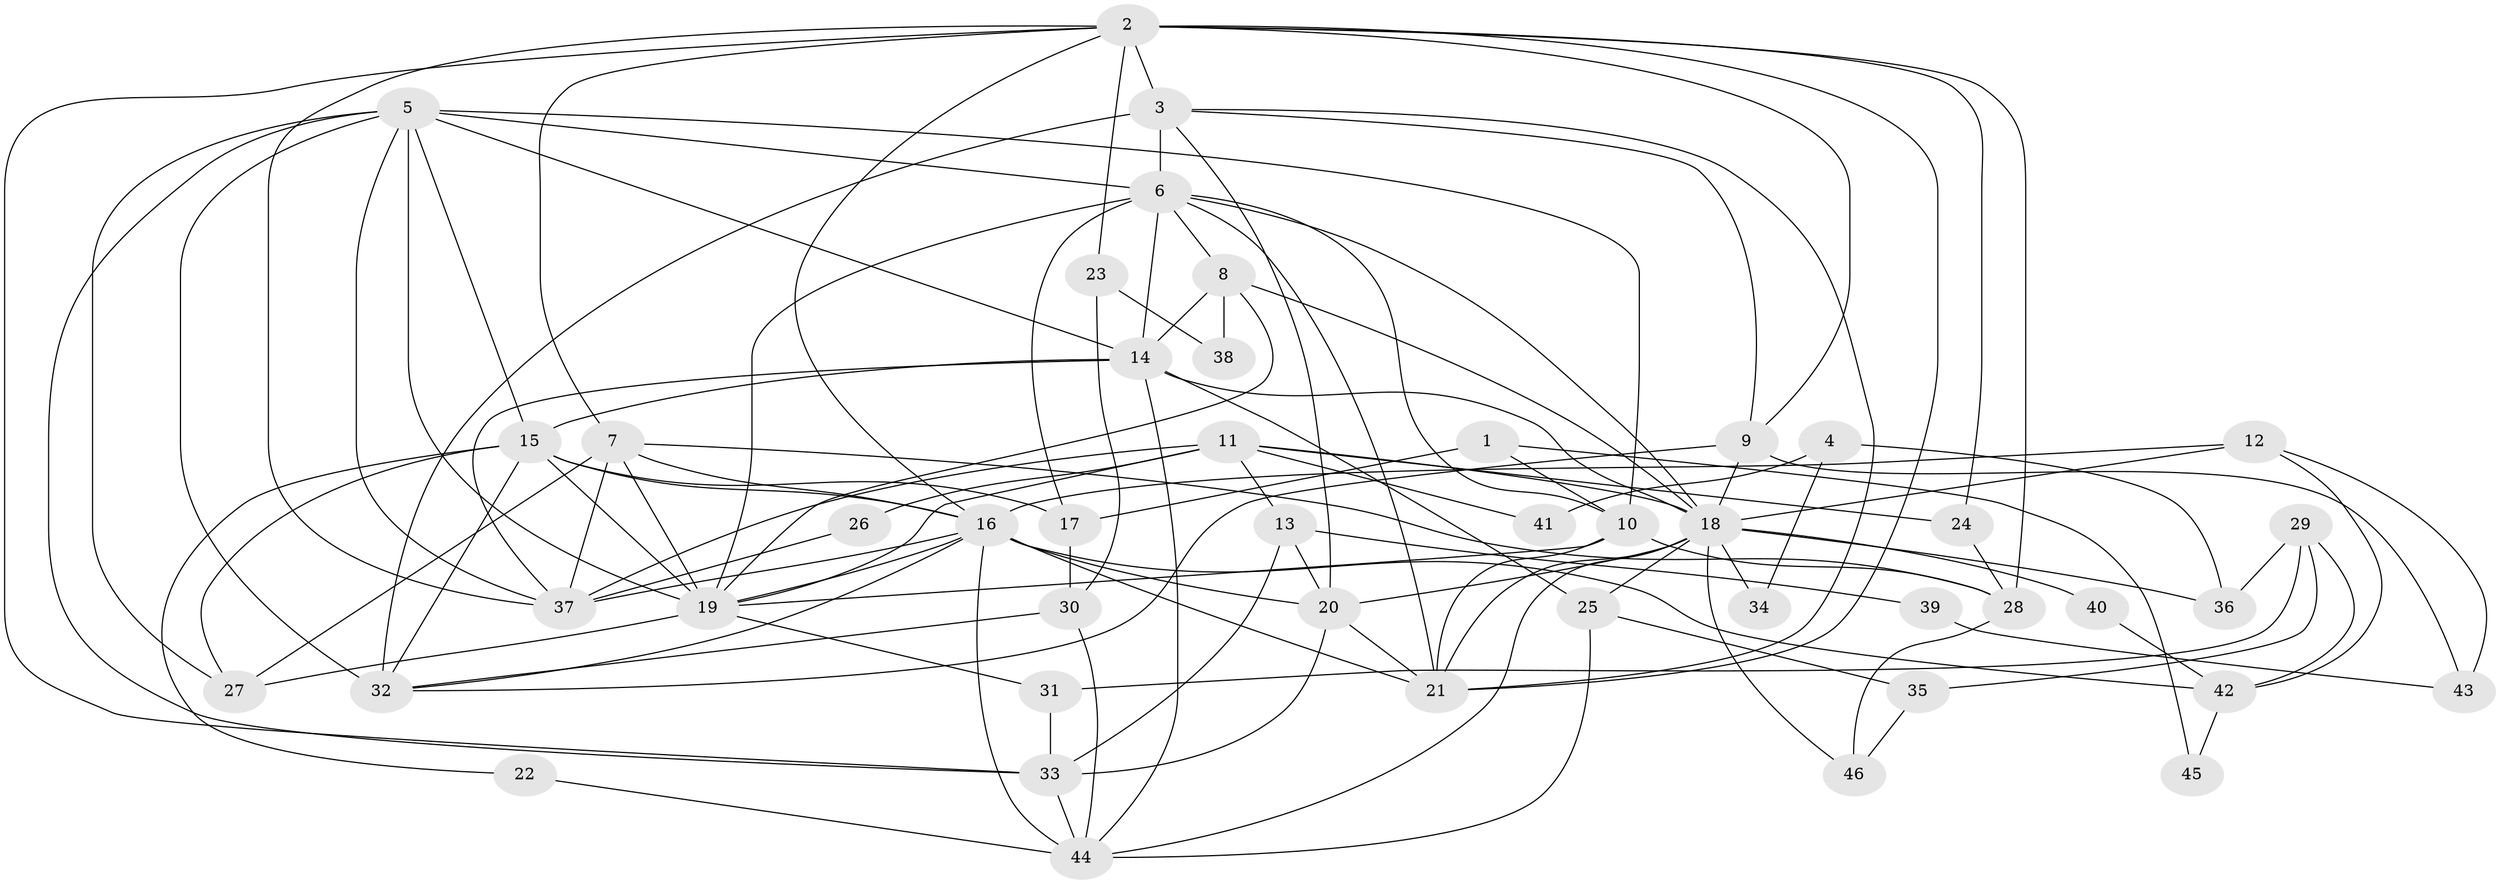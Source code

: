 // original degree distribution, {3: 0.2391304347826087, 4: 0.3695652173913043, 5: 0.17391304347826086, 2: 0.10869565217391304, 6: 0.05434782608695652, 7: 0.043478260869565216, 8: 0.010869565217391304}
// Generated by graph-tools (version 1.1) at 2025/36/03/09/25 02:36:11]
// undirected, 46 vertices, 117 edges
graph export_dot {
graph [start="1"]
  node [color=gray90,style=filled];
  1;
  2;
  3;
  4;
  5;
  6;
  7;
  8;
  9;
  10;
  11;
  12;
  13;
  14;
  15;
  16;
  17;
  18;
  19;
  20;
  21;
  22;
  23;
  24;
  25;
  26;
  27;
  28;
  29;
  30;
  31;
  32;
  33;
  34;
  35;
  36;
  37;
  38;
  39;
  40;
  41;
  42;
  43;
  44;
  45;
  46;
  1 -- 10 [weight=1.0];
  1 -- 17 [weight=1.0];
  1 -- 45 [weight=1.0];
  2 -- 3 [weight=1.0];
  2 -- 7 [weight=1.0];
  2 -- 9 [weight=1.0];
  2 -- 16 [weight=1.0];
  2 -- 21 [weight=1.0];
  2 -- 23 [weight=1.0];
  2 -- 24 [weight=1.0];
  2 -- 28 [weight=1.0];
  2 -- 33 [weight=1.0];
  2 -- 37 [weight=1.0];
  3 -- 6 [weight=1.0];
  3 -- 9 [weight=1.0];
  3 -- 20 [weight=1.0];
  3 -- 21 [weight=1.0];
  3 -- 32 [weight=3.0];
  4 -- 34 [weight=1.0];
  4 -- 36 [weight=1.0];
  4 -- 41 [weight=1.0];
  5 -- 6 [weight=1.0];
  5 -- 10 [weight=1.0];
  5 -- 14 [weight=1.0];
  5 -- 15 [weight=2.0];
  5 -- 19 [weight=2.0];
  5 -- 27 [weight=1.0];
  5 -- 32 [weight=2.0];
  5 -- 33 [weight=1.0];
  5 -- 37 [weight=1.0];
  6 -- 8 [weight=2.0];
  6 -- 10 [weight=1.0];
  6 -- 14 [weight=2.0];
  6 -- 17 [weight=1.0];
  6 -- 18 [weight=1.0];
  6 -- 19 [weight=1.0];
  6 -- 21 [weight=1.0];
  7 -- 16 [weight=1.0];
  7 -- 19 [weight=1.0];
  7 -- 27 [weight=1.0];
  7 -- 28 [weight=1.0];
  7 -- 37 [weight=1.0];
  8 -- 14 [weight=1.0];
  8 -- 18 [weight=1.0];
  8 -- 19 [weight=1.0];
  8 -- 38 [weight=1.0];
  9 -- 18 [weight=1.0];
  9 -- 32 [weight=1.0];
  9 -- 43 [weight=1.0];
  10 -- 19 [weight=1.0];
  10 -- 21 [weight=1.0];
  10 -- 28 [weight=1.0];
  11 -- 13 [weight=1.0];
  11 -- 18 [weight=3.0];
  11 -- 19 [weight=1.0];
  11 -- 24 [weight=1.0];
  11 -- 26 [weight=1.0];
  11 -- 37 [weight=1.0];
  11 -- 41 [weight=2.0];
  12 -- 16 [weight=1.0];
  12 -- 18 [weight=1.0];
  12 -- 42 [weight=1.0];
  12 -- 43 [weight=1.0];
  13 -- 20 [weight=1.0];
  13 -- 33 [weight=1.0];
  13 -- 39 [weight=1.0];
  14 -- 15 [weight=1.0];
  14 -- 18 [weight=1.0];
  14 -- 25 [weight=1.0];
  14 -- 37 [weight=2.0];
  14 -- 44 [weight=1.0];
  15 -- 16 [weight=1.0];
  15 -- 17 [weight=1.0];
  15 -- 19 [weight=3.0];
  15 -- 22 [weight=1.0];
  15 -- 27 [weight=1.0];
  15 -- 32 [weight=1.0];
  16 -- 19 [weight=1.0];
  16 -- 20 [weight=1.0];
  16 -- 21 [weight=1.0];
  16 -- 32 [weight=2.0];
  16 -- 37 [weight=1.0];
  16 -- 42 [weight=1.0];
  16 -- 44 [weight=2.0];
  17 -- 30 [weight=1.0];
  18 -- 20 [weight=2.0];
  18 -- 21 [weight=1.0];
  18 -- 25 [weight=1.0];
  18 -- 34 [weight=2.0];
  18 -- 36 [weight=2.0];
  18 -- 40 [weight=1.0];
  18 -- 44 [weight=1.0];
  18 -- 46 [weight=1.0];
  19 -- 27 [weight=1.0];
  19 -- 31 [weight=1.0];
  20 -- 21 [weight=1.0];
  20 -- 33 [weight=1.0];
  22 -- 44 [weight=1.0];
  23 -- 30 [weight=1.0];
  23 -- 38 [weight=1.0];
  24 -- 28 [weight=1.0];
  25 -- 35 [weight=1.0];
  25 -- 44 [weight=1.0];
  26 -- 37 [weight=1.0];
  28 -- 46 [weight=1.0];
  29 -- 31 [weight=1.0];
  29 -- 35 [weight=1.0];
  29 -- 36 [weight=1.0];
  29 -- 42 [weight=1.0];
  30 -- 32 [weight=1.0];
  30 -- 44 [weight=1.0];
  31 -- 33 [weight=1.0];
  33 -- 44 [weight=1.0];
  35 -- 46 [weight=1.0];
  39 -- 43 [weight=1.0];
  40 -- 42 [weight=1.0];
  42 -- 45 [weight=1.0];
}

